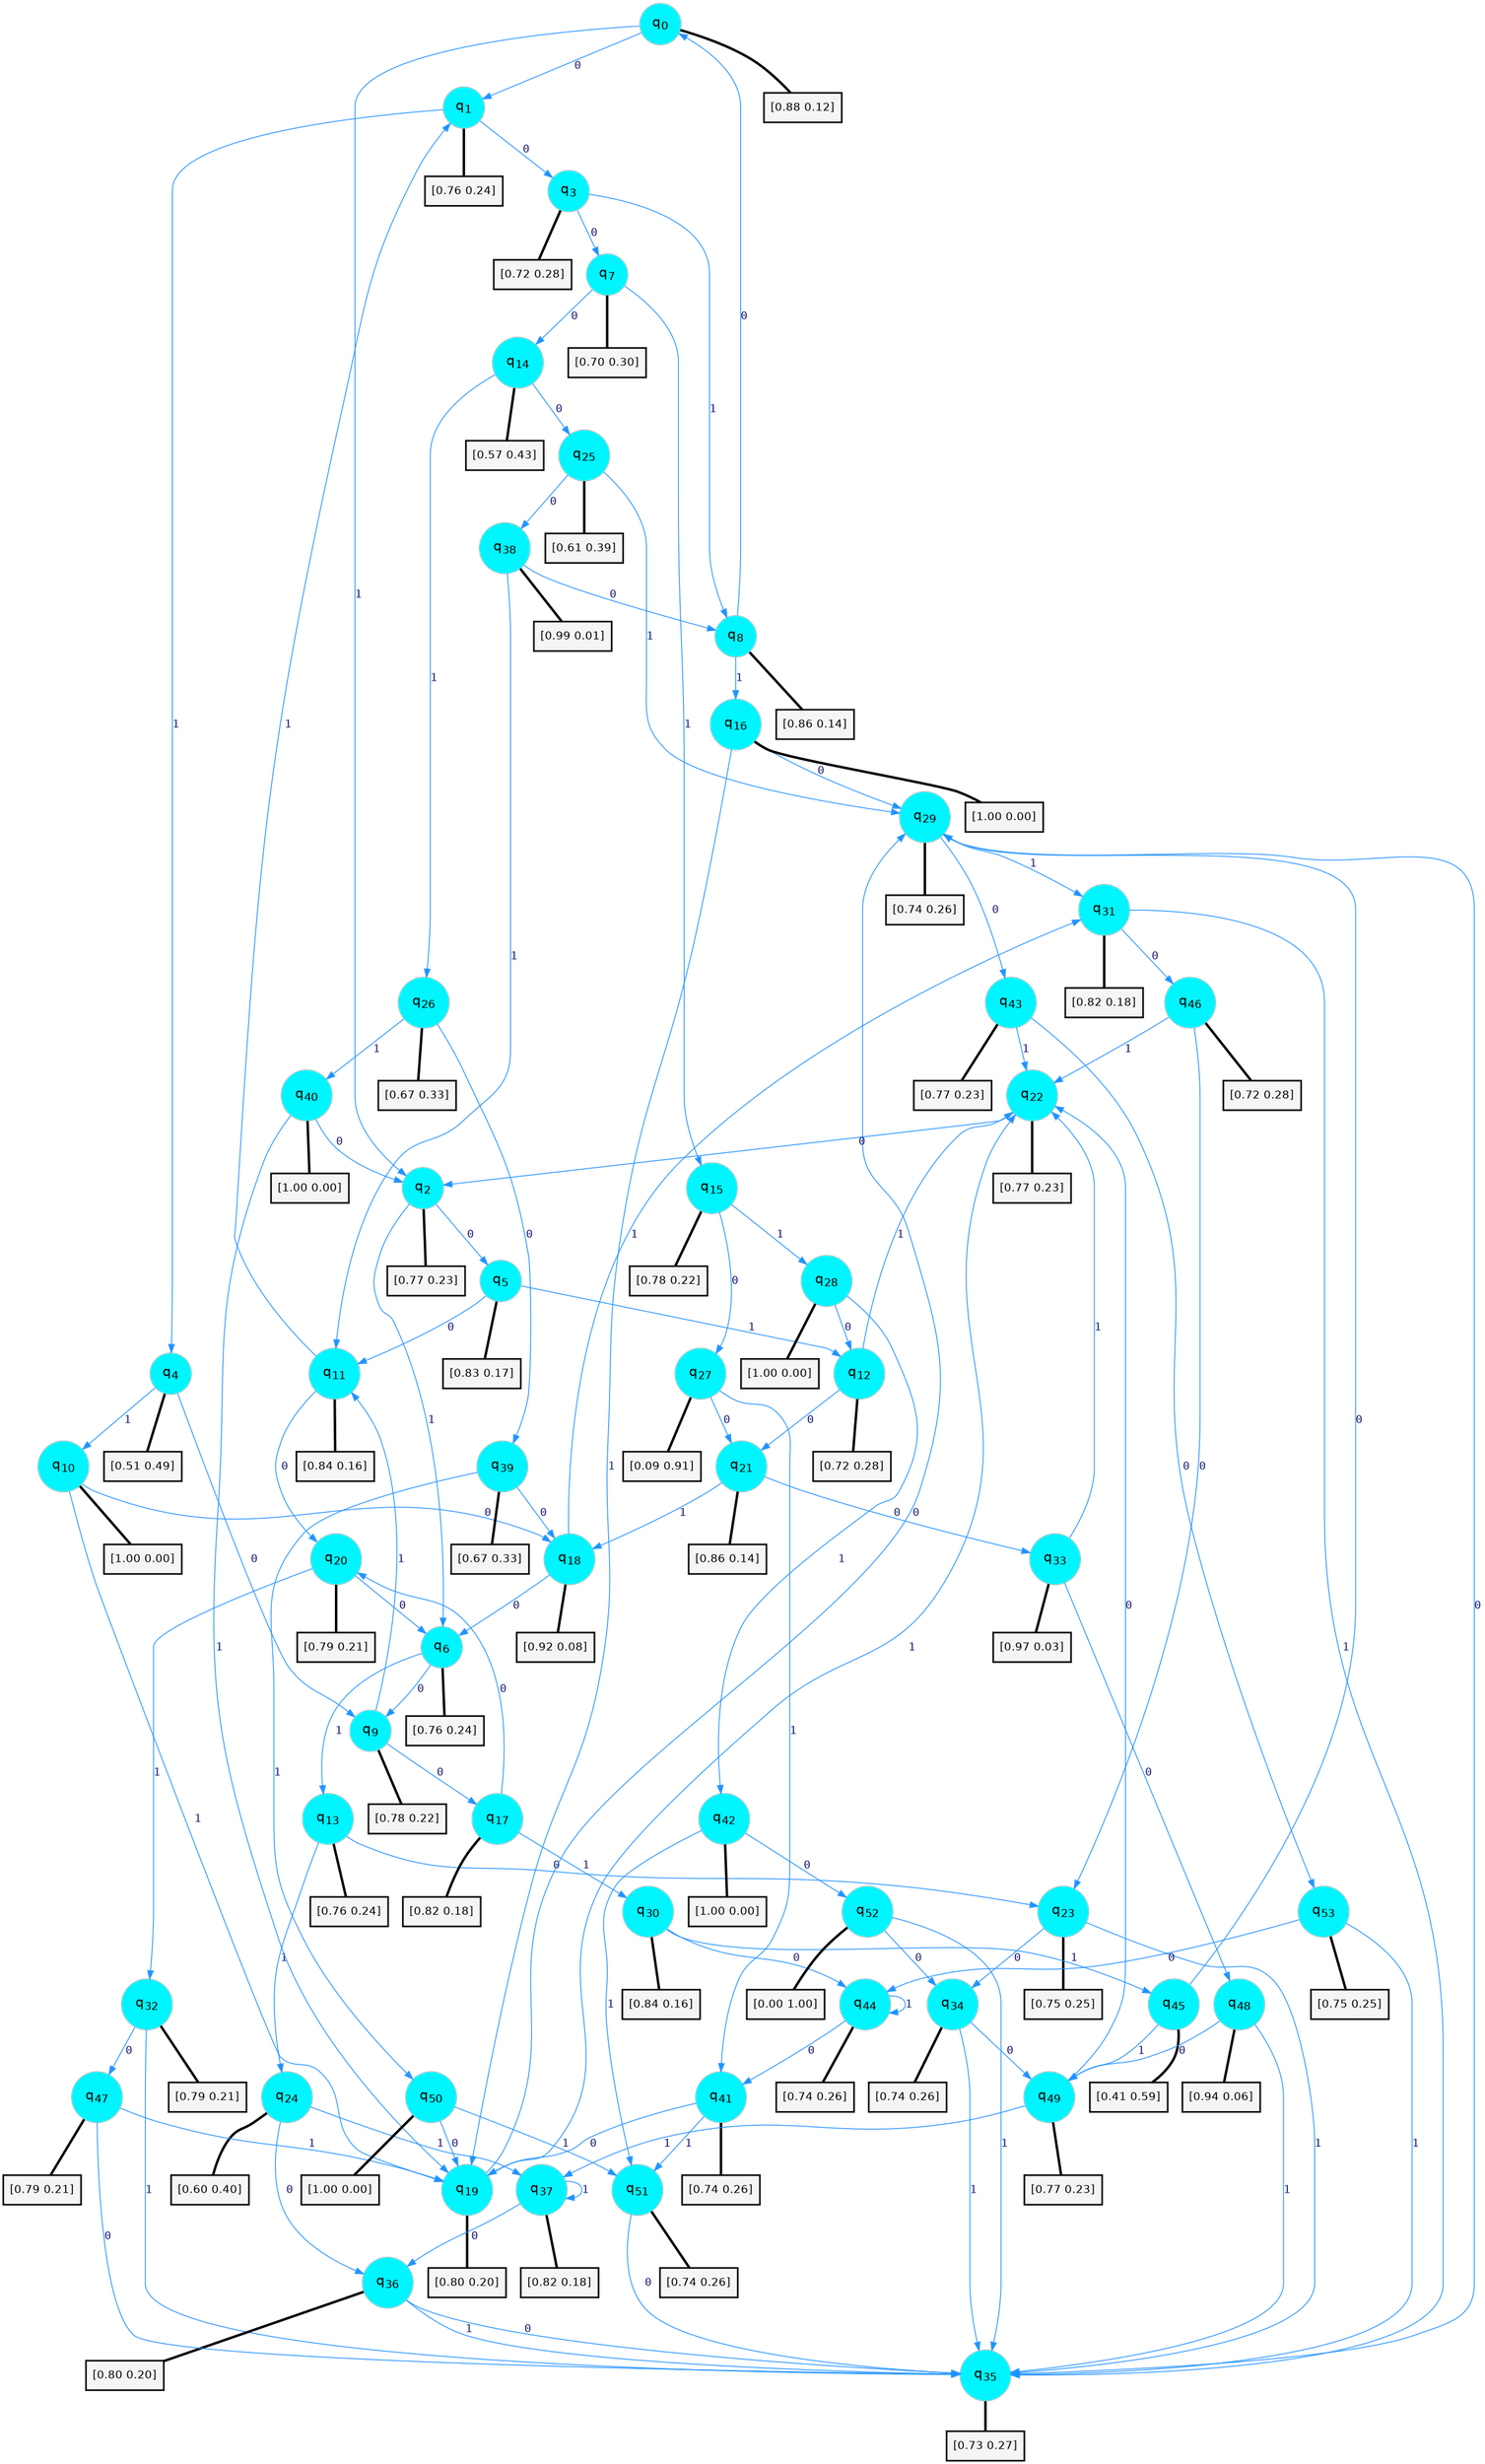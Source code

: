 digraph G {
graph [
bgcolor=transparent, dpi=300, rankdir=TD, size="40,25"];
node [
color=gray, fillcolor=turquoise1, fontcolor=black, fontname=Helvetica, fontsize=16, fontweight=bold, shape=circle, style=filled];
edge [
arrowsize=1, color=dodgerblue1, fontcolor=midnightblue, fontname=courier, fontweight=bold, penwidth=1, style=solid, weight=20];
0[label=<q<SUB>0</SUB>>];
1[label=<q<SUB>1</SUB>>];
2[label=<q<SUB>2</SUB>>];
3[label=<q<SUB>3</SUB>>];
4[label=<q<SUB>4</SUB>>];
5[label=<q<SUB>5</SUB>>];
6[label=<q<SUB>6</SUB>>];
7[label=<q<SUB>7</SUB>>];
8[label=<q<SUB>8</SUB>>];
9[label=<q<SUB>9</SUB>>];
10[label=<q<SUB>10</SUB>>];
11[label=<q<SUB>11</SUB>>];
12[label=<q<SUB>12</SUB>>];
13[label=<q<SUB>13</SUB>>];
14[label=<q<SUB>14</SUB>>];
15[label=<q<SUB>15</SUB>>];
16[label=<q<SUB>16</SUB>>];
17[label=<q<SUB>17</SUB>>];
18[label=<q<SUB>18</SUB>>];
19[label=<q<SUB>19</SUB>>];
20[label=<q<SUB>20</SUB>>];
21[label=<q<SUB>21</SUB>>];
22[label=<q<SUB>22</SUB>>];
23[label=<q<SUB>23</SUB>>];
24[label=<q<SUB>24</SUB>>];
25[label=<q<SUB>25</SUB>>];
26[label=<q<SUB>26</SUB>>];
27[label=<q<SUB>27</SUB>>];
28[label=<q<SUB>28</SUB>>];
29[label=<q<SUB>29</SUB>>];
30[label=<q<SUB>30</SUB>>];
31[label=<q<SUB>31</SUB>>];
32[label=<q<SUB>32</SUB>>];
33[label=<q<SUB>33</SUB>>];
34[label=<q<SUB>34</SUB>>];
35[label=<q<SUB>35</SUB>>];
36[label=<q<SUB>36</SUB>>];
37[label=<q<SUB>37</SUB>>];
38[label=<q<SUB>38</SUB>>];
39[label=<q<SUB>39</SUB>>];
40[label=<q<SUB>40</SUB>>];
41[label=<q<SUB>41</SUB>>];
42[label=<q<SUB>42</SUB>>];
43[label=<q<SUB>43</SUB>>];
44[label=<q<SUB>44</SUB>>];
45[label=<q<SUB>45</SUB>>];
46[label=<q<SUB>46</SUB>>];
47[label=<q<SUB>47</SUB>>];
48[label=<q<SUB>48</SUB>>];
49[label=<q<SUB>49</SUB>>];
50[label=<q<SUB>50</SUB>>];
51[label=<q<SUB>51</SUB>>];
52[label=<q<SUB>52</SUB>>];
53[label=<q<SUB>53</SUB>>];
54[label="[0.88 0.12]", shape=box,fontcolor=black, fontname=Helvetica, fontsize=14, penwidth=2, fillcolor=whitesmoke,color=black];
55[label="[0.76 0.24]", shape=box,fontcolor=black, fontname=Helvetica, fontsize=14, penwidth=2, fillcolor=whitesmoke,color=black];
56[label="[0.77 0.23]", shape=box,fontcolor=black, fontname=Helvetica, fontsize=14, penwidth=2, fillcolor=whitesmoke,color=black];
57[label="[0.72 0.28]", shape=box,fontcolor=black, fontname=Helvetica, fontsize=14, penwidth=2, fillcolor=whitesmoke,color=black];
58[label="[0.51 0.49]", shape=box,fontcolor=black, fontname=Helvetica, fontsize=14, penwidth=2, fillcolor=whitesmoke,color=black];
59[label="[0.83 0.17]", shape=box,fontcolor=black, fontname=Helvetica, fontsize=14, penwidth=2, fillcolor=whitesmoke,color=black];
60[label="[0.76 0.24]", shape=box,fontcolor=black, fontname=Helvetica, fontsize=14, penwidth=2, fillcolor=whitesmoke,color=black];
61[label="[0.70 0.30]", shape=box,fontcolor=black, fontname=Helvetica, fontsize=14, penwidth=2, fillcolor=whitesmoke,color=black];
62[label="[0.86 0.14]", shape=box,fontcolor=black, fontname=Helvetica, fontsize=14, penwidth=2, fillcolor=whitesmoke,color=black];
63[label="[0.78 0.22]", shape=box,fontcolor=black, fontname=Helvetica, fontsize=14, penwidth=2, fillcolor=whitesmoke,color=black];
64[label="[1.00 0.00]", shape=box,fontcolor=black, fontname=Helvetica, fontsize=14, penwidth=2, fillcolor=whitesmoke,color=black];
65[label="[0.84 0.16]", shape=box,fontcolor=black, fontname=Helvetica, fontsize=14, penwidth=2, fillcolor=whitesmoke,color=black];
66[label="[0.72 0.28]", shape=box,fontcolor=black, fontname=Helvetica, fontsize=14, penwidth=2, fillcolor=whitesmoke,color=black];
67[label="[0.76 0.24]", shape=box,fontcolor=black, fontname=Helvetica, fontsize=14, penwidth=2, fillcolor=whitesmoke,color=black];
68[label="[0.57 0.43]", shape=box,fontcolor=black, fontname=Helvetica, fontsize=14, penwidth=2, fillcolor=whitesmoke,color=black];
69[label="[0.78 0.22]", shape=box,fontcolor=black, fontname=Helvetica, fontsize=14, penwidth=2, fillcolor=whitesmoke,color=black];
70[label="[1.00 0.00]", shape=box,fontcolor=black, fontname=Helvetica, fontsize=14, penwidth=2, fillcolor=whitesmoke,color=black];
71[label="[0.82 0.18]", shape=box,fontcolor=black, fontname=Helvetica, fontsize=14, penwidth=2, fillcolor=whitesmoke,color=black];
72[label="[0.92 0.08]", shape=box,fontcolor=black, fontname=Helvetica, fontsize=14, penwidth=2, fillcolor=whitesmoke,color=black];
73[label="[0.80 0.20]", shape=box,fontcolor=black, fontname=Helvetica, fontsize=14, penwidth=2, fillcolor=whitesmoke,color=black];
74[label="[0.79 0.21]", shape=box,fontcolor=black, fontname=Helvetica, fontsize=14, penwidth=2, fillcolor=whitesmoke,color=black];
75[label="[0.86 0.14]", shape=box,fontcolor=black, fontname=Helvetica, fontsize=14, penwidth=2, fillcolor=whitesmoke,color=black];
76[label="[0.77 0.23]", shape=box,fontcolor=black, fontname=Helvetica, fontsize=14, penwidth=2, fillcolor=whitesmoke,color=black];
77[label="[0.75 0.25]", shape=box,fontcolor=black, fontname=Helvetica, fontsize=14, penwidth=2, fillcolor=whitesmoke,color=black];
78[label="[0.60 0.40]", shape=box,fontcolor=black, fontname=Helvetica, fontsize=14, penwidth=2, fillcolor=whitesmoke,color=black];
79[label="[0.61 0.39]", shape=box,fontcolor=black, fontname=Helvetica, fontsize=14, penwidth=2, fillcolor=whitesmoke,color=black];
80[label="[0.67 0.33]", shape=box,fontcolor=black, fontname=Helvetica, fontsize=14, penwidth=2, fillcolor=whitesmoke,color=black];
81[label="[0.09 0.91]", shape=box,fontcolor=black, fontname=Helvetica, fontsize=14, penwidth=2, fillcolor=whitesmoke,color=black];
82[label="[1.00 0.00]", shape=box,fontcolor=black, fontname=Helvetica, fontsize=14, penwidth=2, fillcolor=whitesmoke,color=black];
83[label="[0.74 0.26]", shape=box,fontcolor=black, fontname=Helvetica, fontsize=14, penwidth=2, fillcolor=whitesmoke,color=black];
84[label="[0.84 0.16]", shape=box,fontcolor=black, fontname=Helvetica, fontsize=14, penwidth=2, fillcolor=whitesmoke,color=black];
85[label="[0.82 0.18]", shape=box,fontcolor=black, fontname=Helvetica, fontsize=14, penwidth=2, fillcolor=whitesmoke,color=black];
86[label="[0.79 0.21]", shape=box,fontcolor=black, fontname=Helvetica, fontsize=14, penwidth=2, fillcolor=whitesmoke,color=black];
87[label="[0.97 0.03]", shape=box,fontcolor=black, fontname=Helvetica, fontsize=14, penwidth=2, fillcolor=whitesmoke,color=black];
88[label="[0.74 0.26]", shape=box,fontcolor=black, fontname=Helvetica, fontsize=14, penwidth=2, fillcolor=whitesmoke,color=black];
89[label="[0.73 0.27]", shape=box,fontcolor=black, fontname=Helvetica, fontsize=14, penwidth=2, fillcolor=whitesmoke,color=black];
90[label="[0.80 0.20]", shape=box,fontcolor=black, fontname=Helvetica, fontsize=14, penwidth=2, fillcolor=whitesmoke,color=black];
91[label="[0.82 0.18]", shape=box,fontcolor=black, fontname=Helvetica, fontsize=14, penwidth=2, fillcolor=whitesmoke,color=black];
92[label="[0.99 0.01]", shape=box,fontcolor=black, fontname=Helvetica, fontsize=14, penwidth=2, fillcolor=whitesmoke,color=black];
93[label="[0.67 0.33]", shape=box,fontcolor=black, fontname=Helvetica, fontsize=14, penwidth=2, fillcolor=whitesmoke,color=black];
94[label="[1.00 0.00]", shape=box,fontcolor=black, fontname=Helvetica, fontsize=14, penwidth=2, fillcolor=whitesmoke,color=black];
95[label="[0.74 0.26]", shape=box,fontcolor=black, fontname=Helvetica, fontsize=14, penwidth=2, fillcolor=whitesmoke,color=black];
96[label="[1.00 0.00]", shape=box,fontcolor=black, fontname=Helvetica, fontsize=14, penwidth=2, fillcolor=whitesmoke,color=black];
97[label="[0.77 0.23]", shape=box,fontcolor=black, fontname=Helvetica, fontsize=14, penwidth=2, fillcolor=whitesmoke,color=black];
98[label="[0.74 0.26]", shape=box,fontcolor=black, fontname=Helvetica, fontsize=14, penwidth=2, fillcolor=whitesmoke,color=black];
99[label="[0.41 0.59]", shape=box,fontcolor=black, fontname=Helvetica, fontsize=14, penwidth=2, fillcolor=whitesmoke,color=black];
100[label="[0.72 0.28]", shape=box,fontcolor=black, fontname=Helvetica, fontsize=14, penwidth=2, fillcolor=whitesmoke,color=black];
101[label="[0.79 0.21]", shape=box,fontcolor=black, fontname=Helvetica, fontsize=14, penwidth=2, fillcolor=whitesmoke,color=black];
102[label="[0.94 0.06]", shape=box,fontcolor=black, fontname=Helvetica, fontsize=14, penwidth=2, fillcolor=whitesmoke,color=black];
103[label="[0.77 0.23]", shape=box,fontcolor=black, fontname=Helvetica, fontsize=14, penwidth=2, fillcolor=whitesmoke,color=black];
104[label="[1.00 0.00]", shape=box,fontcolor=black, fontname=Helvetica, fontsize=14, penwidth=2, fillcolor=whitesmoke,color=black];
105[label="[0.74 0.26]", shape=box,fontcolor=black, fontname=Helvetica, fontsize=14, penwidth=2, fillcolor=whitesmoke,color=black];
106[label="[0.00 1.00]", shape=box,fontcolor=black, fontname=Helvetica, fontsize=14, penwidth=2, fillcolor=whitesmoke,color=black];
107[label="[0.75 0.25]", shape=box,fontcolor=black, fontname=Helvetica, fontsize=14, penwidth=2, fillcolor=whitesmoke,color=black];
0->1 [label=0];
0->2 [label=1];
0->54 [arrowhead=none, penwidth=3,color=black];
1->3 [label=0];
1->4 [label=1];
1->55 [arrowhead=none, penwidth=3,color=black];
2->5 [label=0];
2->6 [label=1];
2->56 [arrowhead=none, penwidth=3,color=black];
3->7 [label=0];
3->8 [label=1];
3->57 [arrowhead=none, penwidth=3,color=black];
4->9 [label=0];
4->10 [label=1];
4->58 [arrowhead=none, penwidth=3,color=black];
5->11 [label=0];
5->12 [label=1];
5->59 [arrowhead=none, penwidth=3,color=black];
6->9 [label=0];
6->13 [label=1];
6->60 [arrowhead=none, penwidth=3,color=black];
7->14 [label=0];
7->15 [label=1];
7->61 [arrowhead=none, penwidth=3,color=black];
8->0 [label=0];
8->16 [label=1];
8->62 [arrowhead=none, penwidth=3,color=black];
9->17 [label=0];
9->11 [label=1];
9->63 [arrowhead=none, penwidth=3,color=black];
10->18 [label=0];
10->19 [label=1];
10->64 [arrowhead=none, penwidth=3,color=black];
11->20 [label=0];
11->1 [label=1];
11->65 [arrowhead=none, penwidth=3,color=black];
12->21 [label=0];
12->22 [label=1];
12->66 [arrowhead=none, penwidth=3,color=black];
13->23 [label=0];
13->24 [label=1];
13->67 [arrowhead=none, penwidth=3,color=black];
14->25 [label=0];
14->26 [label=1];
14->68 [arrowhead=none, penwidth=3,color=black];
15->27 [label=0];
15->28 [label=1];
15->69 [arrowhead=none, penwidth=3,color=black];
16->29 [label=0];
16->19 [label=1];
16->70 [arrowhead=none, penwidth=3,color=black];
17->20 [label=0];
17->30 [label=1];
17->71 [arrowhead=none, penwidth=3,color=black];
18->6 [label=0];
18->31 [label=1];
18->72 [arrowhead=none, penwidth=3,color=black];
19->29 [label=0];
19->22 [label=1];
19->73 [arrowhead=none, penwidth=3,color=black];
20->6 [label=0];
20->32 [label=1];
20->74 [arrowhead=none, penwidth=3,color=black];
21->33 [label=0];
21->18 [label=1];
21->75 [arrowhead=none, penwidth=3,color=black];
22->2 [label=0];
22->76 [arrowhead=none, penwidth=3,color=black];
23->34 [label=0];
23->35 [label=1];
23->77 [arrowhead=none, penwidth=3,color=black];
24->36 [label=0];
24->37 [label=1];
24->78 [arrowhead=none, penwidth=3,color=black];
25->38 [label=0];
25->29 [label=1];
25->79 [arrowhead=none, penwidth=3,color=black];
26->39 [label=0];
26->40 [label=1];
26->80 [arrowhead=none, penwidth=3,color=black];
27->21 [label=0];
27->41 [label=1];
27->81 [arrowhead=none, penwidth=3,color=black];
28->12 [label=0];
28->42 [label=1];
28->82 [arrowhead=none, penwidth=3,color=black];
29->43 [label=0];
29->31 [label=1];
29->83 [arrowhead=none, penwidth=3,color=black];
30->44 [label=0];
30->45 [label=1];
30->84 [arrowhead=none, penwidth=3,color=black];
31->46 [label=0];
31->35 [label=1];
31->85 [arrowhead=none, penwidth=3,color=black];
32->47 [label=0];
32->35 [label=1];
32->86 [arrowhead=none, penwidth=3,color=black];
33->48 [label=0];
33->22 [label=1];
33->87 [arrowhead=none, penwidth=3,color=black];
34->49 [label=0];
34->35 [label=1];
34->88 [arrowhead=none, penwidth=3,color=black];
35->29 [label=0];
35->89 [arrowhead=none, penwidth=3,color=black];
36->35 [label=0];
36->35 [label=1];
36->90 [arrowhead=none, penwidth=3,color=black];
37->36 [label=0];
37->37 [label=1];
37->91 [arrowhead=none, penwidth=3,color=black];
38->8 [label=0];
38->11 [label=1];
38->92 [arrowhead=none, penwidth=3,color=black];
39->18 [label=0];
39->50 [label=1];
39->93 [arrowhead=none, penwidth=3,color=black];
40->2 [label=0];
40->19 [label=1];
40->94 [arrowhead=none, penwidth=3,color=black];
41->19 [label=0];
41->51 [label=1];
41->95 [arrowhead=none, penwidth=3,color=black];
42->52 [label=0];
42->51 [label=1];
42->96 [arrowhead=none, penwidth=3,color=black];
43->53 [label=0];
43->22 [label=1];
43->97 [arrowhead=none, penwidth=3,color=black];
44->41 [label=0];
44->44 [label=1];
44->98 [arrowhead=none, penwidth=3,color=black];
45->29 [label=0];
45->49 [label=1];
45->99 [arrowhead=none, penwidth=3,color=black];
46->23 [label=0];
46->22 [label=1];
46->100 [arrowhead=none, penwidth=3,color=black];
47->35 [label=0];
47->19 [label=1];
47->101 [arrowhead=none, penwidth=3,color=black];
48->49 [label=0];
48->35 [label=1];
48->102 [arrowhead=none, penwidth=3,color=black];
49->22 [label=0];
49->37 [label=1];
49->103 [arrowhead=none, penwidth=3,color=black];
50->19 [label=0];
50->51 [label=1];
50->104 [arrowhead=none, penwidth=3,color=black];
51->35 [label=0];
51->105 [arrowhead=none, penwidth=3,color=black];
52->34 [label=0];
52->35 [label=1];
52->106 [arrowhead=none, penwidth=3,color=black];
53->44 [label=0];
53->35 [label=1];
53->107 [arrowhead=none, penwidth=3,color=black];
}
